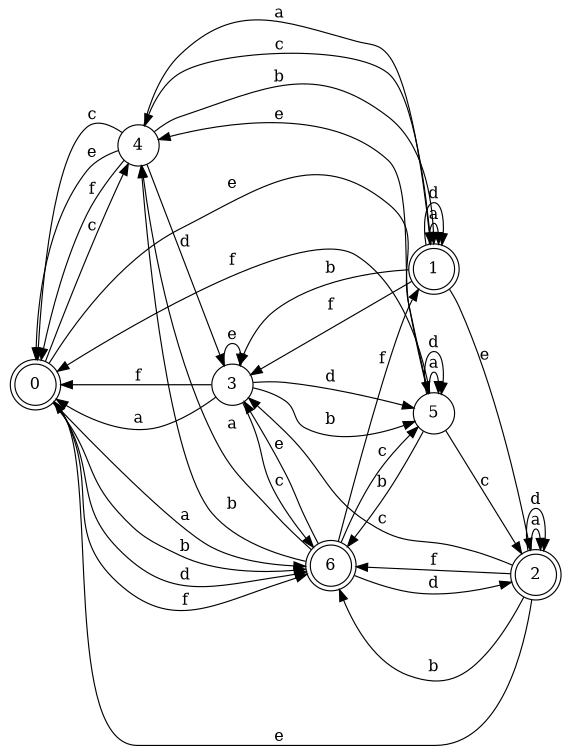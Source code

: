 digraph n6_7 {
__start0 [label="" shape="none"];

rankdir=LR;
size="8,5";

s0 [style="rounded,filled", color="black", fillcolor="white" shape="doublecircle", label="0"];
s1 [style="rounded,filled", color="black", fillcolor="white" shape="doublecircle", label="1"];
s2 [style="rounded,filled", color="black", fillcolor="white" shape="doublecircle", label="2"];
s3 [style="filled", color="black", fillcolor="white" shape="circle", label="3"];
s4 [style="filled", color="black", fillcolor="white" shape="circle", label="4"];
s5 [style="filled", color="black", fillcolor="white" shape="circle", label="5"];
s6 [style="rounded,filled", color="black", fillcolor="white" shape="doublecircle", label="6"];
s0 -> s6 [label="a"];
s0 -> s6 [label="b"];
s0 -> s4 [label="c"];
s0 -> s6 [label="d"];
s0 -> s5 [label="e"];
s0 -> s6 [label="f"];
s1 -> s1 [label="a"];
s1 -> s3 [label="b"];
s1 -> s4 [label="c"];
s1 -> s1 [label="d"];
s1 -> s2 [label="e"];
s1 -> s3 [label="f"];
s2 -> s2 [label="a"];
s2 -> s6 [label="b"];
s2 -> s3 [label="c"];
s2 -> s2 [label="d"];
s2 -> s0 [label="e"];
s2 -> s6 [label="f"];
s3 -> s0 [label="a"];
s3 -> s5 [label="b"];
s3 -> s6 [label="c"];
s3 -> s5 [label="d"];
s3 -> s3 [label="e"];
s3 -> s0 [label="f"];
s4 -> s1 [label="a"];
s4 -> s1 [label="b"];
s4 -> s0 [label="c"];
s4 -> s3 [label="d"];
s4 -> s0 [label="e"];
s4 -> s0 [label="f"];
s5 -> s5 [label="a"];
s5 -> s6 [label="b"];
s5 -> s2 [label="c"];
s5 -> s5 [label="d"];
s5 -> s4 [label="e"];
s5 -> s0 [label="f"];
s6 -> s4 [label="a"];
s6 -> s4 [label="b"];
s6 -> s5 [label="c"];
s6 -> s2 [label="d"];
s6 -> s3 [label="e"];
s6 -> s1 [label="f"];

}